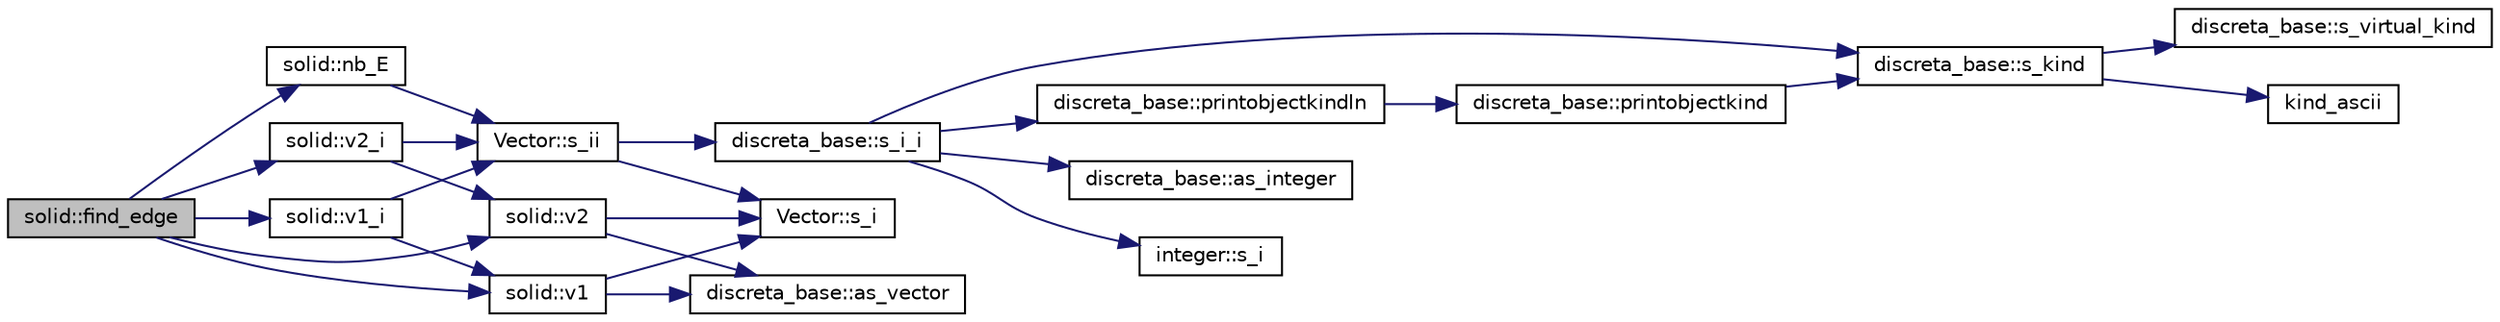 digraph "solid::find_edge"
{
  edge [fontname="Helvetica",fontsize="10",labelfontname="Helvetica",labelfontsize="10"];
  node [fontname="Helvetica",fontsize="10",shape=record];
  rankdir="LR";
  Node2402 [label="solid::find_edge",height=0.2,width=0.4,color="black", fillcolor="grey75", style="filled", fontcolor="black"];
  Node2402 -> Node2403 [color="midnightblue",fontsize="10",style="solid",fontname="Helvetica"];
  Node2403 [label="solid::nb_E",height=0.2,width=0.4,color="black", fillcolor="white", style="filled",URL="$d8/def/classsolid.html#abf4c4af23b0746c618d03d63b32a9e7e"];
  Node2403 -> Node2404 [color="midnightblue",fontsize="10",style="solid",fontname="Helvetica"];
  Node2404 [label="Vector::s_ii",height=0.2,width=0.4,color="black", fillcolor="white", style="filled",URL="$d5/db2/class_vector.html#a75d4942cc7b9794717b4846c10520db8"];
  Node2404 -> Node2405 [color="midnightblue",fontsize="10",style="solid",fontname="Helvetica"];
  Node2405 [label="Vector::s_i",height=0.2,width=0.4,color="black", fillcolor="white", style="filled",URL="$d5/db2/class_vector.html#a1c4fe1752523df8119f70dd550244871"];
  Node2404 -> Node2406 [color="midnightblue",fontsize="10",style="solid",fontname="Helvetica"];
  Node2406 [label="discreta_base::s_i_i",height=0.2,width=0.4,color="black", fillcolor="white", style="filled",URL="$d7/d71/classdiscreta__base.html#aadb92c01fbe69b3034b0214b33fbc735"];
  Node2406 -> Node2407 [color="midnightblue",fontsize="10",style="solid",fontname="Helvetica"];
  Node2407 [label="discreta_base::s_kind",height=0.2,width=0.4,color="black", fillcolor="white", style="filled",URL="$d7/d71/classdiscreta__base.html#a8a830025c74adbbc3362418a7c2ba157"];
  Node2407 -> Node2408 [color="midnightblue",fontsize="10",style="solid",fontname="Helvetica"];
  Node2408 [label="discreta_base::s_virtual_kind",height=0.2,width=0.4,color="black", fillcolor="white", style="filled",URL="$d7/d71/classdiscreta__base.html#a52778a6d6943a468be083d0785d418fb"];
  Node2407 -> Node2409 [color="midnightblue",fontsize="10",style="solid",fontname="Helvetica"];
  Node2409 [label="kind_ascii",height=0.2,width=0.4,color="black", fillcolor="white", style="filled",URL="$d9/d60/discreta_8h.html#ad0ce825a9f29bc6cec27e1b64cfe27bf"];
  Node2406 -> Node2410 [color="midnightblue",fontsize="10",style="solid",fontname="Helvetica"];
  Node2410 [label="discreta_base::printobjectkindln",height=0.2,width=0.4,color="black", fillcolor="white", style="filled",URL="$d7/d71/classdiscreta__base.html#a677ccc8f392ebedde05e453f8cf59559"];
  Node2410 -> Node2411 [color="midnightblue",fontsize="10",style="solid",fontname="Helvetica"];
  Node2411 [label="discreta_base::printobjectkind",height=0.2,width=0.4,color="black", fillcolor="white", style="filled",URL="$d7/d71/classdiscreta__base.html#aa75a1314aa706909b029664944904231"];
  Node2411 -> Node2407 [color="midnightblue",fontsize="10",style="solid",fontname="Helvetica"];
  Node2406 -> Node2412 [color="midnightblue",fontsize="10",style="solid",fontname="Helvetica"];
  Node2412 [label="discreta_base::as_integer",height=0.2,width=0.4,color="black", fillcolor="white", style="filled",URL="$d7/d71/classdiscreta__base.html#a00d7691eaf874fd283d942692fe8dd26"];
  Node2406 -> Node2413 [color="midnightblue",fontsize="10",style="solid",fontname="Helvetica"];
  Node2413 [label="integer::s_i",height=0.2,width=0.4,color="black", fillcolor="white", style="filled",URL="$d0/de5/classinteger.html#adf28e9f94d4c844adaa950deeb80b904"];
  Node2402 -> Node2414 [color="midnightblue",fontsize="10",style="solid",fontname="Helvetica"];
  Node2414 [label="solid::v1_i",height=0.2,width=0.4,color="black", fillcolor="white", style="filled",URL="$d8/def/classsolid.html#a1e0894ad230270e0a74f49e4cc8bde8f"];
  Node2414 -> Node2415 [color="midnightblue",fontsize="10",style="solid",fontname="Helvetica"];
  Node2415 [label="solid::v1",height=0.2,width=0.4,color="black", fillcolor="white", style="filled",URL="$d8/def/classsolid.html#a9f4ad6a7821b9be2f0f1e19cdb23933c"];
  Node2415 -> Node2405 [color="midnightblue",fontsize="10",style="solid",fontname="Helvetica"];
  Node2415 -> Node2416 [color="midnightblue",fontsize="10",style="solid",fontname="Helvetica"];
  Node2416 [label="discreta_base::as_vector",height=0.2,width=0.4,color="black", fillcolor="white", style="filled",URL="$d7/d71/classdiscreta__base.html#a7bdd6cae39c380b128ee9e17e42cf020"];
  Node2414 -> Node2404 [color="midnightblue",fontsize="10",style="solid",fontname="Helvetica"];
  Node2402 -> Node2417 [color="midnightblue",fontsize="10",style="solid",fontname="Helvetica"];
  Node2417 [label="solid::v2_i",height=0.2,width=0.4,color="black", fillcolor="white", style="filled",URL="$d8/def/classsolid.html#a762c91ec8b487c2cacde991fb1c9fed4"];
  Node2417 -> Node2418 [color="midnightblue",fontsize="10",style="solid",fontname="Helvetica"];
  Node2418 [label="solid::v2",height=0.2,width=0.4,color="black", fillcolor="white", style="filled",URL="$d8/def/classsolid.html#a49eb435004424f5d9fa17d55489a9a94"];
  Node2418 -> Node2405 [color="midnightblue",fontsize="10",style="solid",fontname="Helvetica"];
  Node2418 -> Node2416 [color="midnightblue",fontsize="10",style="solid",fontname="Helvetica"];
  Node2417 -> Node2404 [color="midnightblue",fontsize="10",style="solid",fontname="Helvetica"];
  Node2402 -> Node2415 [color="midnightblue",fontsize="10",style="solid",fontname="Helvetica"];
  Node2402 -> Node2418 [color="midnightblue",fontsize="10",style="solid",fontname="Helvetica"];
}
